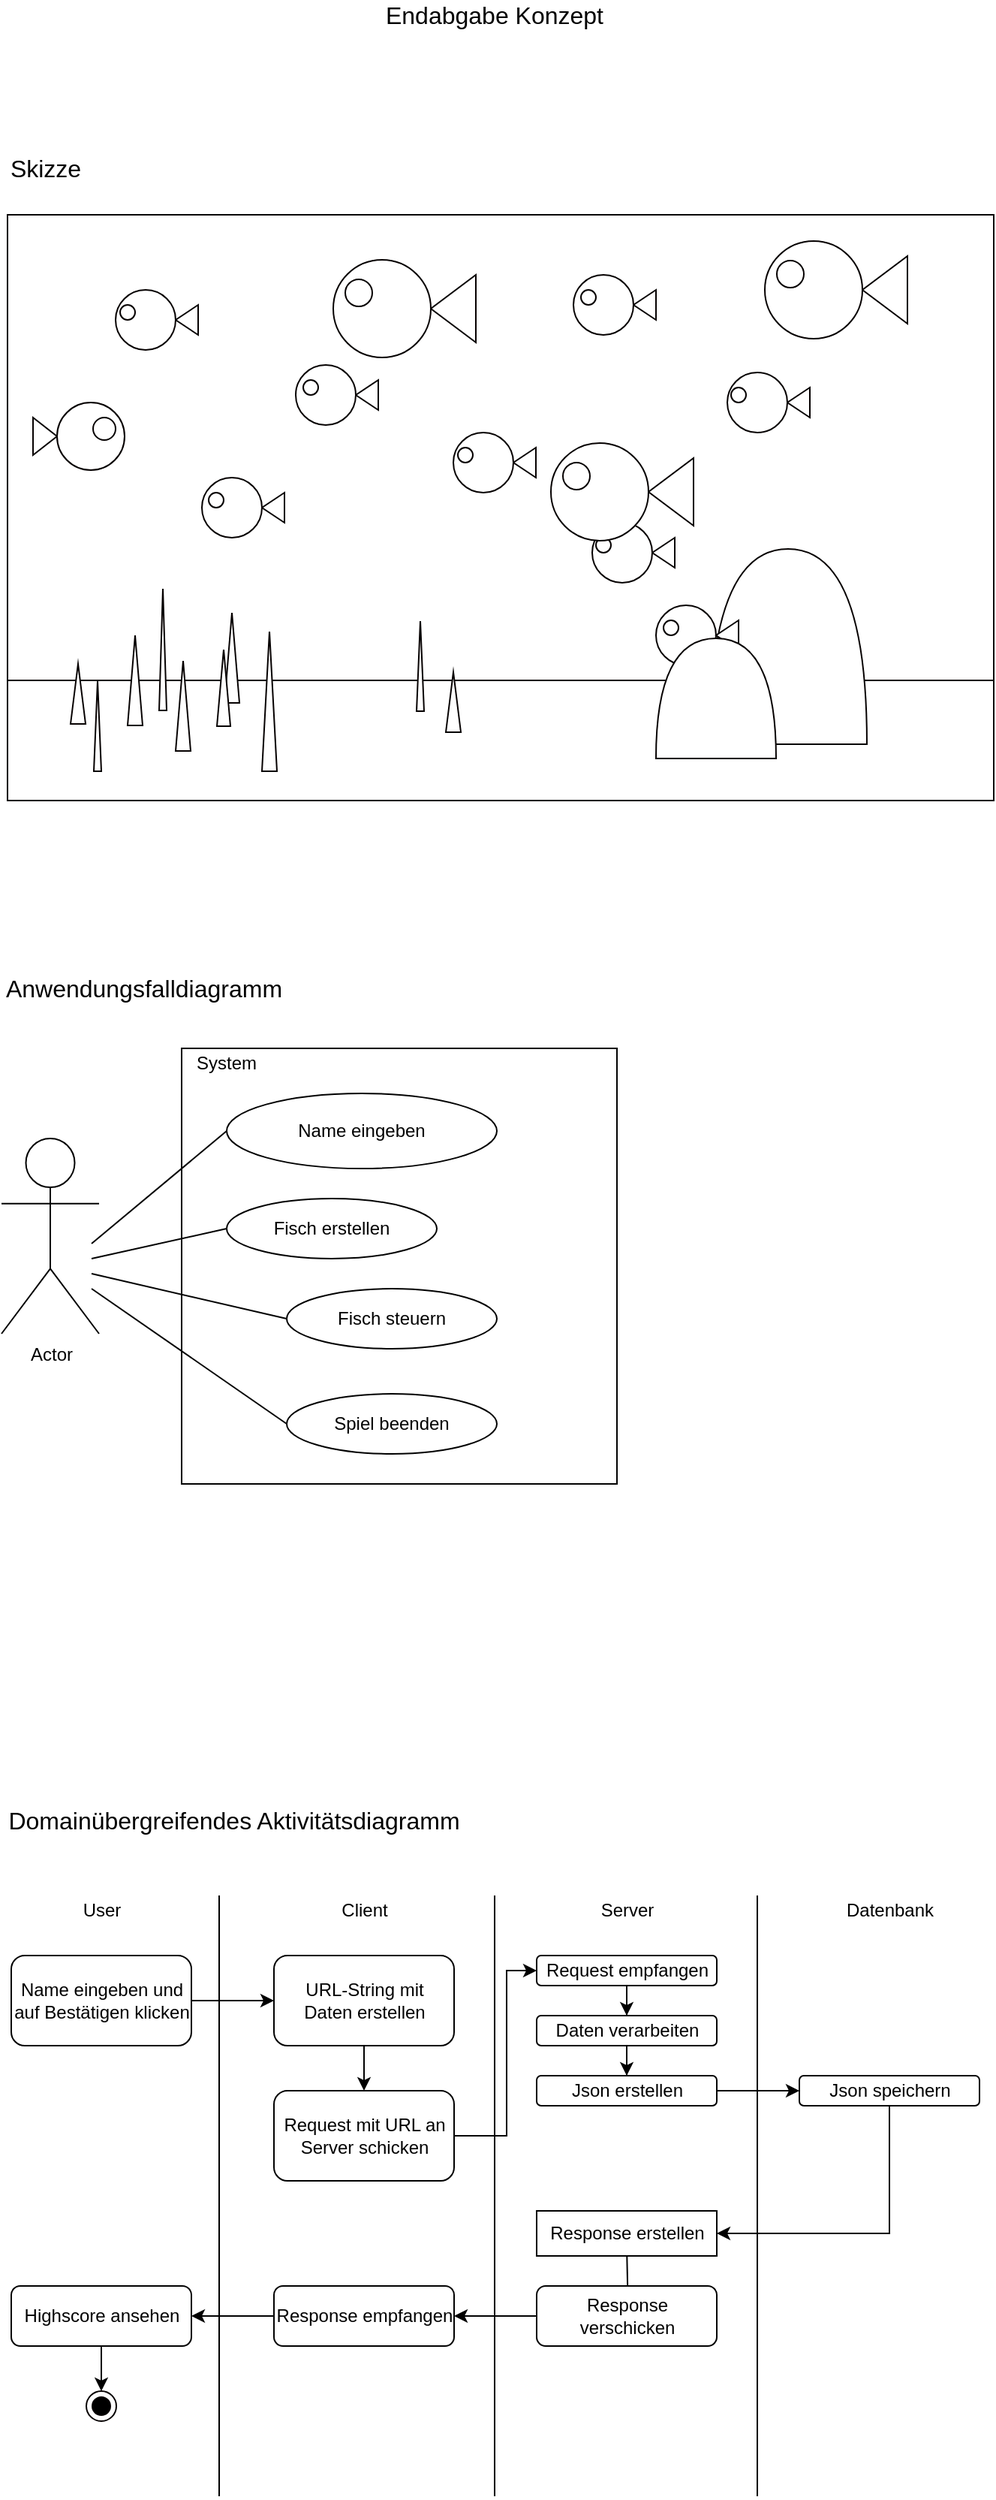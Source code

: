 <mxfile version="10.9.5" type="device"><diagram id="hWquig--n-vWux-xKlkN" name="Page-1"><mxGraphModel dx="1422" dy="-345" grid="1" gridSize="10" guides="1" tooltips="1" connect="1" arrows="1" fold="1" page="1" pageScale="1" pageWidth="827" pageHeight="1169" math="0" shadow="0"><root><mxCell id="0"/><mxCell id="1" parent="0"/><mxCell id="c3VCRQzhsKXSRPfY06Xo-59" value="" style="rounded=0;whiteSpace=wrap;html=1;strokeColor=#050000;" vertex="1" parent="1"><mxGeometry x="101" y="1393" width="657" height="390" as="geometry"/></mxCell><mxCell id="c3VCRQzhsKXSRPfY06Xo-88" value="" style="rounded=0;whiteSpace=wrap;html=1;strokeColor=#050000;" vertex="1" parent="1"><mxGeometry x="101" y="1703" width="657" height="80" as="geometry"/></mxCell><mxCell id="c3VCRQzhsKXSRPfY06Xo-78" value="" style="shape=or;whiteSpace=wrap;html=1;strokeColor=#050000;rotation=-90;" vertex="1" parent="1"><mxGeometry x="556" y="1628" width="130" height="105" as="geometry"/></mxCell><mxCell id="c3VCRQzhsKXSRPfY06Xo-4" value="" style="whiteSpace=wrap;html=1;aspect=fixed;" vertex="1" parent="1"><mxGeometry x="217" y="1948" width="290" height="290" as="geometry"/></mxCell><mxCell id="c3VCRQzhsKXSRPfY06Xo-5" value="Actor" style="shape=umlActor;verticalLabelPosition=bottom;labelBackgroundColor=#ffffff;verticalAlign=top;html=1;outlineConnect=0;" vertex="1" parent="1"><mxGeometry x="97" y="2008" width="65" height="130" as="geometry"/></mxCell><mxCell id="c3VCRQzhsKXSRPfY06Xo-6" value="Name eingeben" style="ellipse;whiteSpace=wrap;html=1;" vertex="1" parent="1"><mxGeometry x="247" y="1978" width="180" height="50" as="geometry"/></mxCell><mxCell id="c3VCRQzhsKXSRPfY06Xo-7" value="Fisch erstellen" style="ellipse;whiteSpace=wrap;html=1;" vertex="1" parent="1"><mxGeometry x="247" y="2048" width="140" height="40" as="geometry"/></mxCell><mxCell id="c3VCRQzhsKXSRPfY06Xo-8" value="Fisch steuern" style="ellipse;whiteSpace=wrap;html=1;" vertex="1" parent="1"><mxGeometry x="287" y="2108" width="140" height="40" as="geometry"/></mxCell><mxCell id="c3VCRQzhsKXSRPfY06Xo-51" value="Spiel beenden" style="ellipse;whiteSpace=wrap;html=1;" vertex="1" parent="1"><mxGeometry x="287" y="2178" width="140" height="40" as="geometry"/></mxCell><mxCell id="c3VCRQzhsKXSRPfY06Xo-9" value="Client" style="text;html=1;strokeColor=none;fillColor=none;align=center;verticalAlign=middle;whiteSpace=wrap;rounded=0;" vertex="1" parent="1"><mxGeometry x="318.5" y="2512" width="40" height="20" as="geometry"/></mxCell><mxCell id="c3VCRQzhsKXSRPfY06Xo-11" value="Datenbank" style="text;html=1;strokeColor=none;fillColor=none;align=center;verticalAlign=middle;whiteSpace=wrap;rounded=0;" vertex="1" parent="1"><mxGeometry x="668.5" y="2512" width="40" height="20" as="geometry"/></mxCell><mxCell id="c3VCRQzhsKXSRPfY06Xo-12" value="User" style="text;html=1;strokeColor=none;fillColor=none;align=center;verticalAlign=middle;whiteSpace=wrap;rounded=0;" vertex="1" parent="1"><mxGeometry x="143.5" y="2512" width="40" height="20" as="geometry"/></mxCell><mxCell id="c3VCRQzhsKXSRPfY06Xo-13" value="" style="endArrow=none;html=1;" edge="1" parent="1"><mxGeometry width="50" height="50" relative="1" as="geometry"><mxPoint x="425.5" y="2912" as="sourcePoint"/><mxPoint x="425.5" y="2512" as="targetPoint"/></mxGeometry></mxCell><mxCell id="c3VCRQzhsKXSRPfY06Xo-14" value="" style="endArrow=none;html=1;" edge="1" parent="1"><mxGeometry width="50" height="50" relative="1" as="geometry"><mxPoint x="600.5" y="2912" as="sourcePoint"/><mxPoint x="600.5" y="2512" as="targetPoint"/></mxGeometry></mxCell><mxCell id="c3VCRQzhsKXSRPfY06Xo-15" value="" style="endArrow=none;html=1;" edge="1" parent="1" source="c3VCRQzhsKXSRPfY06Xo-10"><mxGeometry width="50" height="50" relative="1" as="geometry"><mxPoint x="496" y="2912" as="sourcePoint"/><mxPoint x="496" y="2512" as="targetPoint"/></mxGeometry></mxCell><mxCell id="c3VCRQzhsKXSRPfY06Xo-16" value="" style="endArrow=none;html=1;exitX=0;exitY=0.5;exitDx=0;exitDy=0;" edge="1" parent="1" source="c3VCRQzhsKXSRPfY06Xo-8"><mxGeometry width="50" height="50" relative="1" as="geometry"><mxPoint x="277" y="2128" as="sourcePoint"/><mxPoint x="157" y="2098" as="targetPoint"/></mxGeometry></mxCell><mxCell id="c3VCRQzhsKXSRPfY06Xo-17" value="" style="endArrow=none;html=1;exitX=0;exitY=0.5;exitDx=0;exitDy=0;" edge="1" parent="1" source="c3VCRQzhsKXSRPfY06Xo-7"><mxGeometry width="50" height="50" relative="1" as="geometry"><mxPoint x="277" y="2098" as="sourcePoint"/><mxPoint x="157" y="2088" as="targetPoint"/></mxGeometry></mxCell><mxCell id="c3VCRQzhsKXSRPfY06Xo-18" value="" style="endArrow=none;html=1;exitX=0;exitY=0.5;exitDx=0;exitDy=0;" edge="1" parent="1" source="c3VCRQzhsKXSRPfY06Xo-6"><mxGeometry width="50" height="50" relative="1" as="geometry"><mxPoint x="247.2" y="2053" as="sourcePoint"/><mxPoint x="157" y="2078" as="targetPoint"/></mxGeometry></mxCell><mxCell id="c3VCRQzhsKXSRPfY06Xo-29" style="edgeStyle=orthogonalEdgeStyle;rounded=0;orthogonalLoop=1;jettySize=auto;html=1;exitX=1;exitY=0.5;exitDx=0;exitDy=0;entryX=0;entryY=0.5;entryDx=0;entryDy=0;" edge="1" parent="1" source="c3VCRQzhsKXSRPfY06Xo-19" target="c3VCRQzhsKXSRPfY06Xo-20"><mxGeometry relative="1" as="geometry"/></mxCell><mxCell id="c3VCRQzhsKXSRPfY06Xo-19" value="Name eingeben und auf Bestätigen klicken" style="rounded=1;whiteSpace=wrap;html=1;" vertex="1" parent="1"><mxGeometry x="103.5" y="2552" width="120" height="60" as="geometry"/></mxCell><mxCell id="c3VCRQzhsKXSRPfY06Xo-25" style="edgeStyle=orthogonalEdgeStyle;rounded=0;orthogonalLoop=1;jettySize=auto;html=1;exitX=0.5;exitY=1;exitDx=0;exitDy=0;entryX=0.5;entryY=0;entryDx=0;entryDy=0;" edge="1" parent="1" source="c3VCRQzhsKXSRPfY06Xo-20" target="c3VCRQzhsKXSRPfY06Xo-24"><mxGeometry relative="1" as="geometry"/></mxCell><mxCell id="c3VCRQzhsKXSRPfY06Xo-20" value="URL-String mit&lt;br&gt;Daten erstellen" style="rounded=1;whiteSpace=wrap;html=1;" vertex="1" parent="1"><mxGeometry x="278.5" y="2552" width="120" height="60" as="geometry"/></mxCell><mxCell id="c3VCRQzhsKXSRPfY06Xo-10" value="Server" style="text;html=1;strokeColor=none;fillColor=none;align=center;verticalAlign=middle;whiteSpace=wrap;rounded=0;" vertex="1" parent="1"><mxGeometry x="493.5" y="2512" width="40" height="20" as="geometry"/></mxCell><mxCell id="c3VCRQzhsKXSRPfY06Xo-23" value="" style="endArrow=none;html=1;" edge="1" parent="1"><mxGeometry width="50" height="50" relative="1" as="geometry"><mxPoint x="242" y="2912" as="sourcePoint"/><mxPoint x="242" y="2512" as="targetPoint"/></mxGeometry></mxCell><mxCell id="c3VCRQzhsKXSRPfY06Xo-30" style="edgeStyle=orthogonalEdgeStyle;rounded=0;orthogonalLoop=1;jettySize=auto;html=1;exitX=1;exitY=0.5;exitDx=0;exitDy=0;entryX=0;entryY=0.5;entryDx=0;entryDy=0;" edge="1" parent="1" source="c3VCRQzhsKXSRPfY06Xo-24" target="c3VCRQzhsKXSRPfY06Xo-26"><mxGeometry relative="1" as="geometry"><Array as="points"><mxPoint x="433.5" y="2672"/><mxPoint x="433.5" y="2562"/></Array></mxGeometry></mxCell><mxCell id="c3VCRQzhsKXSRPfY06Xo-24" value="Request mit URL an Server schicken" style="rounded=1;whiteSpace=wrap;html=1;" vertex="1" parent="1"><mxGeometry x="278.5" y="2642" width="120" height="60" as="geometry"/></mxCell><mxCell id="c3VCRQzhsKXSRPfY06Xo-28" value="" style="edgeStyle=orthogonalEdgeStyle;rounded=0;orthogonalLoop=1;jettySize=auto;html=1;" edge="1" parent="1" source="c3VCRQzhsKXSRPfY06Xo-26" target="c3VCRQzhsKXSRPfY06Xo-27"><mxGeometry relative="1" as="geometry"/></mxCell><mxCell id="c3VCRQzhsKXSRPfY06Xo-26" value="Request empfangen" style="rounded=1;whiteSpace=wrap;html=1;" vertex="1" parent="1"><mxGeometry x="453.5" y="2552" width="120" height="20" as="geometry"/></mxCell><mxCell id="c3VCRQzhsKXSRPfY06Xo-32" value="" style="edgeStyle=orthogonalEdgeStyle;rounded=0;orthogonalLoop=1;jettySize=auto;html=1;" edge="1" parent="1" source="c3VCRQzhsKXSRPfY06Xo-27" target="c3VCRQzhsKXSRPfY06Xo-31"><mxGeometry relative="1" as="geometry"/></mxCell><mxCell id="c3VCRQzhsKXSRPfY06Xo-27" value="Daten verarbeiten" style="rounded=1;whiteSpace=wrap;html=1;" vertex="1" parent="1"><mxGeometry x="453.5" y="2592" width="120" height="20" as="geometry"/></mxCell><mxCell id="c3VCRQzhsKXSRPfY06Xo-34" value="" style="edgeStyle=orthogonalEdgeStyle;rounded=0;orthogonalLoop=1;jettySize=auto;html=1;" edge="1" parent="1" source="c3VCRQzhsKXSRPfY06Xo-31" target="c3VCRQzhsKXSRPfY06Xo-33"><mxGeometry relative="1" as="geometry"/></mxCell><mxCell id="c3VCRQzhsKXSRPfY06Xo-31" value="Json erstellen" style="rounded=1;whiteSpace=wrap;html=1;" vertex="1" parent="1"><mxGeometry x="453.5" y="2632" width="120" height="20" as="geometry"/></mxCell><mxCell id="c3VCRQzhsKXSRPfY06Xo-39" value="" style="edgeStyle=orthogonalEdgeStyle;rounded=0;orthogonalLoop=1;jettySize=auto;html=1;exitX=0.5;exitY=1;exitDx=0;exitDy=0;entryX=1;entryY=0.5;entryDx=0;entryDy=0;" edge="1" parent="1" source="c3VCRQzhsKXSRPfY06Xo-33" target="c3VCRQzhsKXSRPfY06Xo-42"><mxGeometry relative="1" as="geometry"><mxPoint x="673.5" y="2742" as="targetPoint"/></mxGeometry></mxCell><mxCell id="c3VCRQzhsKXSRPfY06Xo-33" value="Json speichern" style="rounded=1;whiteSpace=wrap;html=1;" vertex="1" parent="1"><mxGeometry x="628.5" y="2632" width="120" height="20" as="geometry"/></mxCell><mxCell id="c3VCRQzhsKXSRPfY06Xo-41" value="" style="edgeStyle=orthogonalEdgeStyle;rounded=0;orthogonalLoop=1;jettySize=auto;html=1;" edge="1" parent="1" target="c3VCRQzhsKXSRPfY06Xo-40"><mxGeometry relative="1" as="geometry"><mxPoint x="513.643" y="2752" as="sourcePoint"/></mxGeometry></mxCell><mxCell id="c3VCRQzhsKXSRPfY06Xo-44" value="" style="edgeStyle=orthogonalEdgeStyle;rounded=0;orthogonalLoop=1;jettySize=auto;html=1;" edge="1" parent="1" source="c3VCRQzhsKXSRPfY06Xo-40" target="c3VCRQzhsKXSRPfY06Xo-43"><mxGeometry relative="1" as="geometry"/></mxCell><mxCell id="c3VCRQzhsKXSRPfY06Xo-40" value="Response verschicken" style="rounded=1;whiteSpace=wrap;html=1;" vertex="1" parent="1"><mxGeometry x="453.5" y="2772" width="120" height="40" as="geometry"/></mxCell><mxCell id="c3VCRQzhsKXSRPfY06Xo-46" value="" style="edgeStyle=orthogonalEdgeStyle;rounded=0;orthogonalLoop=1;jettySize=auto;html=1;" edge="1" parent="1" source="c3VCRQzhsKXSRPfY06Xo-43" target="c3VCRQzhsKXSRPfY06Xo-45"><mxGeometry relative="1" as="geometry"/></mxCell><mxCell id="c3VCRQzhsKXSRPfY06Xo-43" value="Response empfangen" style="rounded=1;whiteSpace=wrap;html=1;" vertex="1" parent="1"><mxGeometry x="278.5" y="2772" width="120" height="40" as="geometry"/></mxCell><mxCell id="c3VCRQzhsKXSRPfY06Xo-48" value="" style="edgeStyle=orthogonalEdgeStyle;rounded=0;orthogonalLoop=1;jettySize=auto;html=1;entryX=0.5;entryY=0;entryDx=0;entryDy=0;" edge="1" parent="1" source="c3VCRQzhsKXSRPfY06Xo-45" target="c3VCRQzhsKXSRPfY06Xo-56"><mxGeometry relative="1" as="geometry"><mxPoint x="163.7" y="2842" as="targetPoint"/></mxGeometry></mxCell><mxCell id="c3VCRQzhsKXSRPfY06Xo-45" value="Highscore ansehen" style="rounded=1;whiteSpace=wrap;html=1;" vertex="1" parent="1"><mxGeometry x="103.5" y="2772" width="120" height="40" as="geometry"/></mxCell><mxCell id="c3VCRQzhsKXSRPfY06Xo-42" value="Response erstellen" style="rounded=0;whiteSpace=wrap;html=1;" vertex="1" parent="1"><mxGeometry x="453.5" y="2722" width="120" height="30" as="geometry"/></mxCell><mxCell id="c3VCRQzhsKXSRPfY06Xo-50" value="&lt;font style=&quot;font-size: 16px&quot;&gt;Domainübergreifendes Aktivitätsdiagramm&lt;/font&gt;" style="text;html=1;strokeColor=none;fillColor=none;align=center;verticalAlign=middle;whiteSpace=wrap;rounded=0;" vertex="1" parent="1"><mxGeometry x="97" y="2452" width="310" height="20" as="geometry"/></mxCell><mxCell id="c3VCRQzhsKXSRPfY06Xo-53" value="" style="endArrow=none;html=1;exitX=0;exitY=0.5;exitDx=0;exitDy=0;" edge="1" parent="1" source="c3VCRQzhsKXSRPfY06Xo-51"><mxGeometry width="50" height="50" relative="1" as="geometry"><mxPoint x="312" y="2267.824" as="sourcePoint"/><mxPoint x="157" y="2108" as="targetPoint"/></mxGeometry></mxCell><mxCell id="c3VCRQzhsKXSRPfY06Xo-54" value="System" style="text;html=1;strokeColor=none;fillColor=none;align=center;verticalAlign=middle;whiteSpace=wrap;rounded=0;" vertex="1" parent="1"><mxGeometry x="226" y="1948" width="42" height="20" as="geometry"/></mxCell><mxCell id="c3VCRQzhsKXSRPfY06Xo-55" value="&lt;font style=&quot;font-size: 16px&quot;&gt;Anwendungsfalldiagramm&lt;/font&gt;" style="text;html=1;strokeColor=none;fillColor=none;align=center;verticalAlign=middle;whiteSpace=wrap;rounded=0;" vertex="1" parent="1"><mxGeometry x="97" y="1898" width="190" height="20" as="geometry"/></mxCell><mxCell id="c3VCRQzhsKXSRPfY06Xo-56" value="" style="ellipse;html=1;shape=endState;fillColor=#000000;strokeColor=#050000;" vertex="1" parent="1"><mxGeometry x="153.5" y="2842" width="20" height="20" as="geometry"/></mxCell><mxCell id="c3VCRQzhsKXSRPfY06Xo-62" value="" style="triangle;whiteSpace=wrap;html=1;strokeColor=#050000;rotation=-180;" vertex="1" parent="1"><mxGeometry x="213" y="1453" width="15" height="20" as="geometry"/></mxCell><mxCell id="c3VCRQzhsKXSRPfY06Xo-64" value="" style="triangle;whiteSpace=wrap;html=1;strokeColor=#050000;rotation=-180;" vertex="1" parent="1"><mxGeometry x="333" y="1503" width="15" height="20" as="geometry"/></mxCell><mxCell id="c3VCRQzhsKXSRPfY06Xo-66" value="" style="triangle;whiteSpace=wrap;html=1;strokeColor=#050000;rotation=-180;" vertex="1" parent="1"><mxGeometry x="270.5" y="1578" width="15" height="20" as="geometry"/></mxCell><mxCell id="c3VCRQzhsKXSRPfY06Xo-68" value="" style="triangle;whiteSpace=wrap;html=1;strokeColor=#050000;rotation=-180;" vertex="1" parent="1"><mxGeometry x="620.5" y="1508" width="15" height="20" as="geometry"/></mxCell><mxCell id="c3VCRQzhsKXSRPfY06Xo-70" value="" style="triangle;whiteSpace=wrap;html=1;strokeColor=#050000;rotation=-180;" vertex="1" parent="1"><mxGeometry x="530.5" y="1608" width="15" height="20" as="geometry"/></mxCell><mxCell id="c3VCRQzhsKXSRPfY06Xo-72" value="" style="triangle;whiteSpace=wrap;html=1;strokeColor=#050000;rotation=-180;" vertex="1" parent="1"><mxGeometry x="438" y="1548" width="15" height="20" as="geometry"/></mxCell><mxCell id="c3VCRQzhsKXSRPfY06Xo-73" value="" style="ellipse;whiteSpace=wrap;html=1;aspect=fixed;strokeColor=#050000;" vertex="1" parent="1"><mxGeometry x="533" y="1653" width="40" height="40" as="geometry"/></mxCell><mxCell id="c3VCRQzhsKXSRPfY06Xo-74" value="" style="triangle;whiteSpace=wrap;html=1;strokeColor=#050000;rotation=-180;" vertex="1" parent="1"><mxGeometry x="573" y="1663" width="15" height="20" as="geometry"/></mxCell><mxCell id="c3VCRQzhsKXSRPfY06Xo-76" value="" style="triangle;whiteSpace=wrap;html=1;strokeColor=#050000;rotation=-180;" vertex="1" parent="1"><mxGeometry x="518" y="1443" width="15" height="20" as="geometry"/></mxCell><mxCell id="c3VCRQzhsKXSRPfY06Xo-80" value="" style="triangle;whiteSpace=wrap;html=1;strokeColor=#050000;rotation=-90;" vertex="1" parent="1"><mxGeometry x="156" y="1698" width="60" height="10" as="geometry"/></mxCell><mxCell id="c3VCRQzhsKXSRPfY06Xo-81" value="" style="triangle;whiteSpace=wrap;html=1;strokeColor=#050000;rotation=-90;" vertex="1" parent="1"><mxGeometry x="188" y="1715" width="60" height="10" as="geometry"/></mxCell><mxCell id="c3VCRQzhsKXSRPfY06Xo-82" value="" style="triangle;whiteSpace=wrap;html=1;strokeColor=#050000;rotation=-90;" vertex="1" parent="1"><mxGeometry x="164" y="1680" width="81" height="5" as="geometry"/></mxCell><mxCell id="c3VCRQzhsKXSRPfY06Xo-84" value="" style="triangle;whiteSpace=wrap;html=1;strokeColor=#050000;rotation=-90;" vertex="1" parent="1"><mxGeometry x="229" y="1712" width="93" height="10" as="geometry"/></mxCell><mxCell id="c3VCRQzhsKXSRPfY06Xo-85" value="" style="triangle;whiteSpace=wrap;html=1;strokeColor=#050000;rotation=-90;" vertex="1" parent="1"><mxGeometry x="220.5" y="1683" width="60" height="10" as="geometry"/></mxCell><mxCell id="c3VCRQzhsKXSRPfY06Xo-83" value="" style="triangle;whiteSpace=wrap;html=1;strokeColor=#050000;rotation=-90;" vertex="1" parent="1"><mxGeometry x="219.5" y="1703.5" width="51" height="9" as="geometry"/></mxCell><mxCell id="c3VCRQzhsKXSRPfY06Xo-86" value="" style="triangle;whiteSpace=wrap;html=1;strokeColor=#050000;rotation=-90;" vertex="1" parent="1"><mxGeometry x="346" y="1691" width="60" height="5" as="geometry"/></mxCell><mxCell id="c3VCRQzhsKXSRPfY06Xo-87" value="" style="triangle;whiteSpace=wrap;html=1;strokeColor=#050000;rotation=-90;" vertex="1" parent="1"><mxGeometry x="378" y="1712.5" width="40" height="10" as="geometry"/></mxCell><mxCell id="c3VCRQzhsKXSRPfY06Xo-79" value="" style="shape=or;whiteSpace=wrap;html=1;strokeColor=#050000;rotation=-90;" vertex="1" parent="1"><mxGeometry x="533" y="1675" width="80" height="80" as="geometry"/></mxCell><mxCell id="c3VCRQzhsKXSRPfY06Xo-89" value="" style="triangle;whiteSpace=wrap;html=1;strokeColor=#050000;rotation=-90;" vertex="1" parent="1"><mxGeometry x="131" y="1731" width="60" height="5" as="geometry"/></mxCell><mxCell id="c3VCRQzhsKXSRPfY06Xo-90" value="" style="triangle;whiteSpace=wrap;html=1;strokeColor=#050000;rotation=-90;" vertex="1" parent="1"><mxGeometry x="128" y="1707" width="40" height="10" as="geometry"/></mxCell><mxCell id="c3VCRQzhsKXSRPfY06Xo-92" value="" style="triangle;whiteSpace=wrap;html=1;strokeColor=#050000;rotation=0;" vertex="1" parent="1"><mxGeometry x="118" y="1528" width="16" height="25" as="geometry"/></mxCell><mxCell id="c3VCRQzhsKXSRPfY06Xo-61" value="" style="ellipse;whiteSpace=wrap;html=1;aspect=fixed;strokeColor=#050000;" vertex="1" parent="1"><mxGeometry x="173" y="1443" width="40" height="40" as="geometry"/></mxCell><mxCell id="c3VCRQzhsKXSRPfY06Xo-63" value="" style="ellipse;whiteSpace=wrap;html=1;aspect=fixed;strokeColor=#050000;" vertex="1" parent="1"><mxGeometry x="293" y="1493" width="40" height="40" as="geometry"/></mxCell><mxCell id="c3VCRQzhsKXSRPfY06Xo-65" value="" style="ellipse;whiteSpace=wrap;html=1;aspect=fixed;strokeColor=#050000;" vertex="1" parent="1"><mxGeometry x="230.5" y="1568" width="40" height="40" as="geometry"/></mxCell><mxCell id="c3VCRQzhsKXSRPfY06Xo-67" value="" style="ellipse;whiteSpace=wrap;html=1;aspect=fixed;strokeColor=#050000;" vertex="1" parent="1"><mxGeometry x="580.5" y="1498" width="40" height="40" as="geometry"/></mxCell><mxCell id="c3VCRQzhsKXSRPfY06Xo-69" value="" style="ellipse;whiteSpace=wrap;html=1;aspect=fixed;strokeColor=#050000;" vertex="1" parent="1"><mxGeometry x="490.5" y="1598" width="40" height="40" as="geometry"/></mxCell><mxCell id="c3VCRQzhsKXSRPfY06Xo-71" value="" style="ellipse;whiteSpace=wrap;html=1;aspect=fixed;strokeColor=#050000;" vertex="1" parent="1"><mxGeometry x="398" y="1538" width="40" height="40" as="geometry"/></mxCell><mxCell id="c3VCRQzhsKXSRPfY06Xo-75" value="" style="ellipse;whiteSpace=wrap;html=1;aspect=fixed;strokeColor=#050000;" vertex="1" parent="1"><mxGeometry x="478" y="1433" width="40" height="40" as="geometry"/></mxCell><mxCell id="c3VCRQzhsKXSRPfY06Xo-91" value="" style="ellipse;whiteSpace=wrap;html=1;aspect=fixed;strokeColor=#050000;" vertex="1" parent="1"><mxGeometry x="134" y="1518" width="45" height="45" as="geometry"/></mxCell><mxCell id="c3VCRQzhsKXSRPfY06Xo-93" value="" style="ellipse;whiteSpace=wrap;html=1;aspect=fixed;strokeColor=#050000;" vertex="1" parent="1"><mxGeometry x="158" y="1528" width="15" height="15" as="geometry"/></mxCell><mxCell id="c3VCRQzhsKXSRPfY06Xo-104" value="" style="ellipse;whiteSpace=wrap;html=1;aspect=fixed;strokeColor=#050000;" vertex="1" parent="1"><mxGeometry x="401" y="1548" width="10" height="10" as="geometry"/></mxCell><mxCell id="c3VCRQzhsKXSRPfY06Xo-105" value="" style="ellipse;whiteSpace=wrap;html=1;aspect=fixed;strokeColor=#050000;" vertex="1" parent="1"><mxGeometry x="483" y="1443" width="10" height="10" as="geometry"/></mxCell><mxCell id="c3VCRQzhsKXSRPfY06Xo-106" value="" style="ellipse;whiteSpace=wrap;html=1;aspect=fixed;strokeColor=#050000;" vertex="1" parent="1"><mxGeometry x="298" y="1503" width="10" height="10" as="geometry"/></mxCell><mxCell id="c3VCRQzhsKXSRPfY06Xo-107" value="" style="ellipse;whiteSpace=wrap;html=1;aspect=fixed;strokeColor=#050000;" vertex="1" parent="1"><mxGeometry x="235" y="1578" width="10" height="10" as="geometry"/></mxCell><mxCell id="c3VCRQzhsKXSRPfY06Xo-108" value="" style="ellipse;whiteSpace=wrap;html=1;aspect=fixed;strokeColor=#050000;" vertex="1" parent="1"><mxGeometry x="176" y="1453" width="10" height="10" as="geometry"/></mxCell><mxCell id="c3VCRQzhsKXSRPfY06Xo-109" value="" style="ellipse;whiteSpace=wrap;html=1;aspect=fixed;strokeColor=#050000;" vertex="1" parent="1"><mxGeometry x="493" y="1608" width="10" height="10" as="geometry"/></mxCell><mxCell id="c3VCRQzhsKXSRPfY06Xo-110" value="" style="ellipse;whiteSpace=wrap;html=1;aspect=fixed;strokeColor=#050000;" vertex="1" parent="1"><mxGeometry x="583" y="1508" width="10" height="10" as="geometry"/></mxCell><mxCell id="c3VCRQzhsKXSRPfY06Xo-111" value="" style="ellipse;whiteSpace=wrap;html=1;aspect=fixed;strokeColor=#050000;" vertex="1" parent="1"><mxGeometry x="538" y="1663" width="10" height="10" as="geometry"/></mxCell><mxCell id="c3VCRQzhsKXSRPfY06Xo-121" value="" style="triangle;whiteSpace=wrap;html=1;strokeColor=#050000;rotation=-180;" vertex="1" parent="1"><mxGeometry x="383" y="1433" width="30" height="45" as="geometry"/></mxCell><mxCell id="c3VCRQzhsKXSRPfY06Xo-122" value="" style="ellipse;whiteSpace=wrap;html=1;aspect=fixed;strokeColor=#050000;" vertex="1" parent="1"><mxGeometry x="318" y="1423" width="65" height="65" as="geometry"/></mxCell><mxCell id="c3VCRQzhsKXSRPfY06Xo-123" value="" style="ellipse;whiteSpace=wrap;html=1;aspect=fixed;strokeColor=#050000;" vertex="1" parent="1"><mxGeometry x="326" y="1436" width="18" height="18" as="geometry"/></mxCell><mxCell id="c3VCRQzhsKXSRPfY06Xo-124" value="" style="triangle;whiteSpace=wrap;html=1;strokeColor=#050000;rotation=-180;" vertex="1" parent="1"><mxGeometry x="528" y="1555" width="30" height="45" as="geometry"/></mxCell><mxCell id="c3VCRQzhsKXSRPfY06Xo-125" value="" style="ellipse;whiteSpace=wrap;html=1;aspect=fixed;strokeColor=#050000;" vertex="1" parent="1"><mxGeometry x="463" y="1545" width="65" height="65" as="geometry"/></mxCell><mxCell id="c3VCRQzhsKXSRPfY06Xo-126" value="" style="ellipse;whiteSpace=wrap;html=1;aspect=fixed;strokeColor=#050000;" vertex="1" parent="1"><mxGeometry x="471" y="1558" width="18" height="18" as="geometry"/></mxCell><mxCell id="c3VCRQzhsKXSRPfY06Xo-127" value="" style="triangle;whiteSpace=wrap;html=1;strokeColor=#050000;rotation=-180;" vertex="1" parent="1"><mxGeometry x="670.5" y="1420.5" width="30" height="45" as="geometry"/></mxCell><mxCell id="c3VCRQzhsKXSRPfY06Xo-128" value="" style="ellipse;whiteSpace=wrap;html=1;aspect=fixed;strokeColor=#050000;" vertex="1" parent="1"><mxGeometry x="605.5" y="1410.5" width="65" height="65" as="geometry"/></mxCell><mxCell id="c3VCRQzhsKXSRPfY06Xo-129" value="" style="ellipse;whiteSpace=wrap;html=1;aspect=fixed;strokeColor=#050000;" vertex="1" parent="1"><mxGeometry x="613.5" y="1423.5" width="18" height="18" as="geometry"/></mxCell><mxCell id="c3VCRQzhsKXSRPfY06Xo-134" value="&lt;font style=&quot;font-size: 16px&quot;&gt;Skizze&lt;/font&gt;" style="text;html=1;strokeColor=none;fillColor=none;align=center;verticalAlign=middle;whiteSpace=wrap;rounded=0;" vertex="1" parent="1"><mxGeometry x="101" y="1352" width="51" height="20" as="geometry"/></mxCell><mxCell id="c3VCRQzhsKXSRPfY06Xo-135" value="&lt;font style=&quot;font-size: 16px&quot;&gt;Endabgabe Konzept&lt;/font&gt;" style="text;html=1;strokeColor=none;fillColor=none;align=center;verticalAlign=middle;whiteSpace=wrap;rounded=0;" vertex="1" parent="1"><mxGeometry x="101" y="1250" width="649" height="20" as="geometry"/></mxCell></root></mxGraphModel></diagram></mxfile>